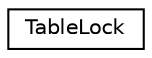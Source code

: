 digraph "Graphical Class Hierarchy"
{
 // LATEX_PDF_SIZE
  edge [fontname="Helvetica",fontsize="10",labelfontname="Helvetica",labelfontsize="10"];
  node [fontname="Helvetica",fontsize="10",shape=record];
  rankdir="LR";
  Node0 [label="TableLock",height=0.2,width=0.4,color="black", fillcolor="white", style="filled",URL="$db/d1b/sqlite3_8c.html#d1/d79/structTableLock",tooltip=" "];
}
